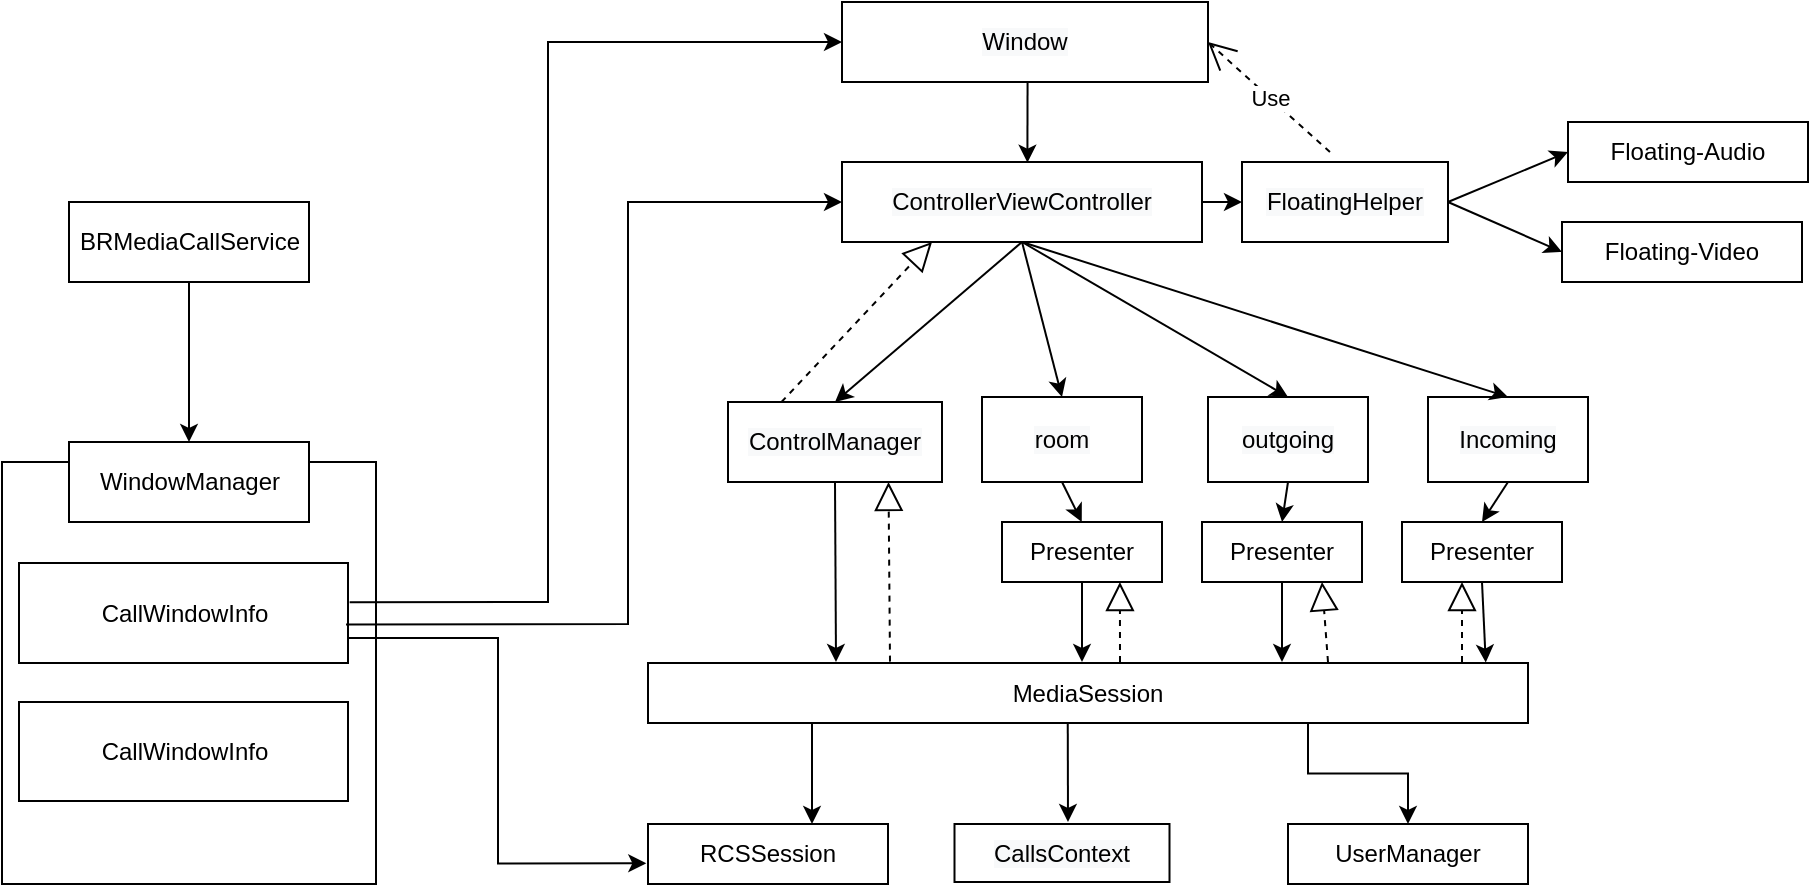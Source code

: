 <mxfile version="16.5.3" type="github">
  <diagram id="acTN-JfKOtrDDLTQ5gmf" name="第 1 页">
    <mxGraphModel dx="1031" dy="534" grid="1" gridSize="10" guides="1" tooltips="1" connect="1" arrows="1" fold="1" page="1" pageScale="1" pageWidth="827" pageHeight="1169" math="0" shadow="0">
      <root>
        <mxCell id="0" />
        <mxCell id="1" parent="0" />
        <mxCell id="Y4kB_IvztM1Yx5xasDbs-2" value="BRMediaCallService" style="rounded=0;whiteSpace=wrap;html=1;" parent="1" vertex="1">
          <mxGeometry x="40.5" y="200" width="120" height="40" as="geometry" />
        </mxCell>
        <mxCell id="Y4kB_IvztM1Yx5xasDbs-5" value="&lt;span style=&quot;color: rgb(0 , 0 , 0) ; font-family: &amp;#34;helvetica&amp;#34; ; font-size: 12px ; font-style: normal ; font-weight: 400 ; letter-spacing: normal ; text-align: center ; text-indent: 0px ; text-transform: none ; word-spacing: 0px ; background-color: rgb(248 , 249 , 250) ; display: inline ; float: none&quot;&gt;Window&lt;br&gt;&lt;/span&gt;" style="rounded=0;whiteSpace=wrap;html=1;" parent="1" vertex="1">
          <mxGeometry x="427" y="100" width="183" height="40" as="geometry" />
        </mxCell>
        <mxCell id="zN2K-Ikr6UvlPS4IyBOf-7" style="edgeStyle=orthogonalEdgeStyle;rounded=0;orthogonalLoop=1;jettySize=auto;html=1;exitX=1;exitY=0.5;exitDx=0;exitDy=0;entryX=0;entryY=0.5;entryDx=0;entryDy=0;" edge="1" parent="1" source="Y4kB_IvztM1Yx5xasDbs-6" target="zN2K-Ikr6UvlPS4IyBOf-1">
          <mxGeometry relative="1" as="geometry" />
        </mxCell>
        <mxCell id="Y4kB_IvztM1Yx5xasDbs-6" value="&lt;span style=&quot;color: rgb(0 , 0 , 0) ; font-family: &amp;#34;helvetica&amp;#34; ; font-size: 12px ; font-style: normal ; font-weight: 400 ; letter-spacing: normal ; text-align: center ; text-indent: 0px ; text-transform: none ; word-spacing: 0px ; background-color: rgb(248 , 249 , 250) ; display: inline ; float: none&quot;&gt;ControllerViewController&lt;br&gt;&lt;/span&gt;" style="rounded=0;whiteSpace=wrap;html=1;" parent="1" vertex="1">
          <mxGeometry x="427" y="180" width="180" height="40" as="geometry" />
        </mxCell>
        <mxCell id="Y4kB_IvztM1Yx5xasDbs-14" value="&lt;span style=&quot;color: rgb(0 , 0 , 0) ; font-family: &amp;#34;helvetica&amp;#34; ; font-size: 12px ; font-style: normal ; font-weight: 400 ; letter-spacing: normal ; text-align: center ; text-indent: 0px ; text-transform: none ; word-spacing: 0px ; background-color: rgb(248 , 249 , 250) ; display: inline ; float: none&quot;&gt;Incoming&lt;br&gt;&lt;/span&gt;" style="rounded=0;whiteSpace=wrap;html=1;" parent="1" vertex="1">
          <mxGeometry x="720" y="297.5" width="80" height="42.5" as="geometry" />
        </mxCell>
        <mxCell id="Y4kB_IvztM1Yx5xasDbs-15" value="&lt;span style=&quot;color: rgb(0 , 0 , 0) ; font-family: &amp;#34;helvetica&amp;#34; ; font-size: 12px ; font-style: normal ; font-weight: 400 ; letter-spacing: normal ; text-align: center ; text-indent: 0px ; text-transform: none ; word-spacing: 0px ; background-color: rgb(248 , 249 , 250) ; display: inline ; float: none&quot;&gt;outgoing&lt;br&gt;&lt;/span&gt;" style="rounded=0;whiteSpace=wrap;html=1;" parent="1" vertex="1">
          <mxGeometry x="610" y="297.5" width="80" height="42.5" as="geometry" />
        </mxCell>
        <mxCell id="Y4kB_IvztM1Yx5xasDbs-16" value="&lt;span style=&quot;color: rgb(0 , 0 , 0) ; font-family: &amp;#34;helvetica&amp;#34; ; font-size: 12px ; font-style: normal ; font-weight: 400 ; letter-spacing: normal ; text-align: center ; text-indent: 0px ; text-transform: none ; word-spacing: 0px ; background-color: rgb(248 , 249 , 250) ; display: inline ; float: none&quot;&gt;room&lt;br&gt;&lt;/span&gt;" style="rounded=0;whiteSpace=wrap;html=1;" parent="1" vertex="1">
          <mxGeometry x="497" y="297.5" width="80" height="42.5" as="geometry" />
        </mxCell>
        <mxCell id="Y4kB_IvztM1Yx5xasDbs-20" value="&lt;span style=&quot;color: rgb(0 , 0 , 0) ; font-family: &amp;#34;helvetica&amp;#34; ; font-size: 12px ; font-style: normal ; font-weight: 400 ; letter-spacing: normal ; text-align: center ; text-indent: 0px ; text-transform: none ; word-spacing: 0px ; background-color: rgb(248 , 249 , 250) ; display: inline ; float: none&quot;&gt;ControlManager&lt;br&gt;&lt;/span&gt;" style="rounded=0;whiteSpace=wrap;html=1;" parent="1" vertex="1">
          <mxGeometry x="370" y="300" width="107" height="40" as="geometry" />
        </mxCell>
        <mxCell id="ao_8VVx3gSUKnJxirugj-9" style="edgeStyle=orthogonalEdgeStyle;rounded=0;orthogonalLoop=1;jettySize=auto;html=1;exitX=0.75;exitY=1;exitDx=0;exitDy=0;entryX=0.5;entryY=0;entryDx=0;entryDy=0;" parent="1" source="Y4kB_IvztM1Yx5xasDbs-25" target="ao_8VVx3gSUKnJxirugj-7" edge="1">
          <mxGeometry relative="1" as="geometry" />
        </mxCell>
        <mxCell id="Y4kB_IvztM1Yx5xasDbs-25" value="MediaSession" style="rounded=0;whiteSpace=wrap;html=1;" parent="1" vertex="1">
          <mxGeometry x="330" y="430.5" width="440" height="30" as="geometry" />
        </mxCell>
        <mxCell id="Y4kB_IvztM1Yx5xasDbs-33" value="RCSSession" style="rounded=0;whiteSpace=wrap;html=1;" parent="1" vertex="1">
          <mxGeometry x="330" y="511" width="120" height="30" as="geometry" />
        </mxCell>
        <mxCell id="Y4kB_IvztM1Yx5xasDbs-35" value="" style="endArrow=classic;html=1;rounded=0;exitX=0.5;exitY=1;exitDx=0;exitDy=0;entryX=0.5;entryY=0;entryDx=0;entryDy=0;" parent="1" source="Y4kB_IvztM1Yx5xasDbs-6" target="Y4kB_IvztM1Yx5xasDbs-20" edge="1">
          <mxGeometry width="50" height="50" relative="1" as="geometry">
            <mxPoint x="487" y="420" as="sourcePoint" />
            <mxPoint x="537" y="370" as="targetPoint" />
          </mxGeometry>
        </mxCell>
        <mxCell id="Y4kB_IvztM1Yx5xasDbs-36" value="" style="endArrow=classic;html=1;rounded=0;entryX=0.5;entryY=0;entryDx=0;entryDy=0;" parent="1" target="Y4kB_IvztM1Yx5xasDbs-16" edge="1">
          <mxGeometry width="50" height="50" relative="1" as="geometry">
            <mxPoint x="517" y="220" as="sourcePoint" />
            <mxPoint x="177" y="300" as="targetPoint" />
          </mxGeometry>
        </mxCell>
        <mxCell id="Y4kB_IvztM1Yx5xasDbs-37" value="" style="endArrow=classic;html=1;rounded=0;entryX=0.5;entryY=0;entryDx=0;entryDy=0;" parent="1" target="Y4kB_IvztM1Yx5xasDbs-15" edge="1">
          <mxGeometry width="50" height="50" relative="1" as="geometry">
            <mxPoint x="517" y="220" as="sourcePoint" />
            <mxPoint x="177" y="300" as="targetPoint" />
          </mxGeometry>
        </mxCell>
        <mxCell id="Y4kB_IvztM1Yx5xasDbs-38" value="" style="endArrow=classic;html=1;rounded=0;exitX=0.5;exitY=1;exitDx=0;exitDy=0;entryX=0.5;entryY=0;entryDx=0;entryDy=0;" parent="1" source="Y4kB_IvztM1Yx5xasDbs-6" target="Y4kB_IvztM1Yx5xasDbs-14" edge="1">
          <mxGeometry width="50" height="50" relative="1" as="geometry">
            <mxPoint x="392" y="260" as="sourcePoint" />
            <mxPoint x="202" y="330" as="targetPoint" />
          </mxGeometry>
        </mxCell>
        <mxCell id="Y4kB_IvztM1Yx5xasDbs-39" value="" style="endArrow=classic;html=1;rounded=0;exitX=0.5;exitY=1;exitDx=0;exitDy=0;" parent="1" source="Y4kB_IvztM1Yx5xasDbs-20" edge="1">
          <mxGeometry width="50" height="50" relative="1" as="geometry">
            <mxPoint x="642" y="270" as="sourcePoint" />
            <mxPoint x="424" y="430" as="targetPoint" />
            <Array as="points" />
          </mxGeometry>
        </mxCell>
        <mxCell id="Y4kB_IvztM1Yx5xasDbs-40" value="" style="endArrow=classic;html=1;rounded=0;entryX=0.5;entryY=0;entryDx=0;entryDy=0;" parent="1" edge="1">
          <mxGeometry width="50" height="50" relative="1" as="geometry">
            <mxPoint x="412" y="461" as="sourcePoint" />
            <mxPoint x="412" y="511" as="targetPoint" />
          </mxGeometry>
        </mxCell>
        <mxCell id="Y4kB_IvztM1Yx5xasDbs-41" value="Presenter" style="rounded=0;whiteSpace=wrap;html=1;" parent="1" vertex="1">
          <mxGeometry x="507" y="360" width="80" height="30" as="geometry" />
        </mxCell>
        <mxCell id="Y4kB_IvztM1Yx5xasDbs-42" value="Presenter" style="rounded=0;whiteSpace=wrap;html=1;" parent="1" vertex="1">
          <mxGeometry x="607" y="360" width="80" height="30" as="geometry" />
        </mxCell>
        <mxCell id="Y4kB_IvztM1Yx5xasDbs-43" value="Presenter" style="rounded=0;whiteSpace=wrap;html=1;" parent="1" vertex="1">
          <mxGeometry x="707" y="360" width="80" height="30" as="geometry" />
        </mxCell>
        <mxCell id="Y4kB_IvztM1Yx5xasDbs-44" value="" style="endArrow=classic;html=1;rounded=0;exitX=0.5;exitY=1;exitDx=0;exitDy=0;" parent="1" source="Y4kB_IvztM1Yx5xasDbs-41" edge="1">
          <mxGeometry width="50" height="50" relative="1" as="geometry">
            <mxPoint x="547" y="420" as="sourcePoint" />
            <mxPoint x="547" y="430" as="targetPoint" />
          </mxGeometry>
        </mxCell>
        <mxCell id="Y4kB_IvztM1Yx5xasDbs-47" value="" style="endArrow=classic;html=1;rounded=0;exitX=0.5;exitY=1;exitDx=0;exitDy=0;" parent="1" source="Y4kB_IvztM1Yx5xasDbs-42" edge="1">
          <mxGeometry width="50" height="50" relative="1" as="geometry">
            <mxPoint x="557" y="400" as="sourcePoint" />
            <mxPoint x="647" y="430" as="targetPoint" />
          </mxGeometry>
        </mxCell>
        <mxCell id="Y4kB_IvztM1Yx5xasDbs-48" value="" style="endArrow=classic;html=1;rounded=0;exitX=0.5;exitY=1;exitDx=0;exitDy=0;entryX=0.952;entryY=-0.008;entryDx=0;entryDy=0;entryPerimeter=0;" parent="1" source="Y4kB_IvztM1Yx5xasDbs-43" target="Y4kB_IvztM1Yx5xasDbs-25" edge="1">
          <mxGeometry width="50" height="50" relative="1" as="geometry">
            <mxPoint x="567" y="410" as="sourcePoint" />
            <mxPoint x="752" y="428" as="targetPoint" />
          </mxGeometry>
        </mxCell>
        <mxCell id="Y4kB_IvztM1Yx5xasDbs-49" value="" style="endArrow=classic;html=1;rounded=0;entryX=0.455;entryY=-0.087;entryDx=0;entryDy=0;entryPerimeter=0;exitX=0.5;exitY=1;exitDx=0;exitDy=0;" parent="1" source="Y4kB_IvztM1Yx5xasDbs-16" edge="1">
          <mxGeometry width="50" height="50" relative="1" as="geometry">
            <mxPoint x="547" y="330" as="sourcePoint" />
            <mxPoint x="546.88" y="360" as="targetPoint" />
          </mxGeometry>
        </mxCell>
        <mxCell id="Y4kB_IvztM1Yx5xasDbs-50" value="" style="endArrow=classic;html=1;rounded=0;exitX=0.5;exitY=1;exitDx=0;exitDy=0;" parent="1" source="Y4kB_IvztM1Yx5xasDbs-15" edge="1">
          <mxGeometry width="50" height="50" relative="1" as="geometry">
            <mxPoint x="646.68" y="330" as="sourcePoint" />
            <mxPoint x="647" y="360" as="targetPoint" />
          </mxGeometry>
        </mxCell>
        <mxCell id="Y4kB_IvztM1Yx5xasDbs-51" value="" style="endArrow=classic;html=1;rounded=0;exitX=0.5;exitY=1;exitDx=0;exitDy=0;" parent="1" source="Y4kB_IvztM1Yx5xasDbs-14" edge="1">
          <mxGeometry width="50" height="50" relative="1" as="geometry">
            <mxPoint x="746.68" y="330" as="sourcePoint" />
            <mxPoint x="747" y="360" as="targetPoint" />
          </mxGeometry>
        </mxCell>
        <mxCell id="Y4kB_IvztM1Yx5xasDbs-54" value="" style="endArrow=block;dashed=1;endFill=0;endSize=12;html=1;rounded=0;entryX=0.75;entryY=1;entryDx=0;entryDy=0;exitX=0.275;exitY=-0.023;exitDx=0;exitDy=0;exitPerimeter=0;" parent="1" source="Y4kB_IvztM1Yx5xasDbs-25" target="Y4kB_IvztM1Yx5xasDbs-20" edge="1">
          <mxGeometry width="160" relative="1" as="geometry">
            <mxPoint x="450" y="420" as="sourcePoint" />
            <mxPoint x="897" y="460" as="targetPoint" />
          </mxGeometry>
        </mxCell>
        <mxCell id="Y4kB_IvztM1Yx5xasDbs-55" value="" style="endArrow=block;dashed=1;endFill=0;endSize=12;html=1;rounded=0;entryX=0.518;entryY=1.1;entryDx=0;entryDy=0;entryPerimeter=0;" parent="1" edge="1">
          <mxGeometry width="160" relative="1" as="geometry">
            <mxPoint x="737" y="430" as="sourcePoint" />
            <mxPoint x="737.0" y="390" as="targetPoint" />
          </mxGeometry>
        </mxCell>
        <mxCell id="Y4kB_IvztM1Yx5xasDbs-56" value="" style="endArrow=block;dashed=1;endFill=0;endSize=12;html=1;rounded=0;entryX=0.518;entryY=1.1;entryDx=0;entryDy=0;entryPerimeter=0;" parent="1" edge="1">
          <mxGeometry width="160" relative="1" as="geometry">
            <mxPoint x="670" y="430" as="sourcePoint" />
            <mxPoint x="667" y="390" as="targetPoint" />
          </mxGeometry>
        </mxCell>
        <mxCell id="Y4kB_IvztM1Yx5xasDbs-57" value="" style="endArrow=block;dashed=1;endFill=0;endSize=12;html=1;rounded=0;entryX=0.518;entryY=1.1;entryDx=0;entryDy=0;entryPerimeter=0;" parent="1" edge="1">
          <mxGeometry width="160" relative="1" as="geometry">
            <mxPoint x="566" y="430" as="sourcePoint" />
            <mxPoint x="565.96" y="390" as="targetPoint" />
          </mxGeometry>
        </mxCell>
        <mxCell id="Y4kB_IvztM1Yx5xasDbs-58" value="" style="endArrow=block;dashed=1;endFill=0;endSize=12;html=1;rounded=0;exitX=0.25;exitY=0;exitDx=0;exitDy=0;entryX=0.25;entryY=1;entryDx=0;entryDy=0;" parent="1" source="Y4kB_IvztM1Yx5xasDbs-20" target="Y4kB_IvztM1Yx5xasDbs-6" edge="1">
          <mxGeometry width="160" relative="1" as="geometry">
            <mxPoint x="159.08" y="300" as="sourcePoint" />
            <mxPoint x="312" y="230" as="targetPoint" />
          </mxGeometry>
        </mxCell>
        <mxCell id="wlhcTxPOYqE-Y0xlIYoe-3" value="&lt;br&gt;&lt;br&gt;&lt;br&gt;&lt;br&gt;&lt;br&gt;&lt;br&gt;&lt;br&gt;&lt;br&gt;&lt;br&gt;&lt;br&gt;&lt;br&gt;&lt;p class=&quot;p1&quot;&gt;&lt;/p&gt;&lt;br&gt;&lt;br&gt;" style="rounded=0;whiteSpace=wrap;html=1;" parent="1" vertex="1">
          <mxGeometry x="7" y="330" width="187" height="211" as="geometry" />
        </mxCell>
        <mxCell id="wlhcTxPOYqE-Y0xlIYoe-5" value="CallWindowInfo" style="rounded=0;whiteSpace=wrap;html=1;" parent="1" vertex="1">
          <mxGeometry x="15.5" y="450" width="164.5" height="49.5" as="geometry" />
        </mxCell>
        <mxCell id="ao_8VVx3gSUKnJxirugj-10" style="edgeStyle=orthogonalEdgeStyle;rounded=0;orthogonalLoop=1;jettySize=auto;html=1;exitX=1;exitY=0.75;exitDx=0;exitDy=0;entryX=-0.007;entryY=0.655;entryDx=0;entryDy=0;entryPerimeter=0;" parent="1" source="i35a-79PpYzdMgZfZS3p-71" target="Y4kB_IvztM1Yx5xasDbs-33" edge="1">
          <mxGeometry relative="1" as="geometry" />
        </mxCell>
        <mxCell id="i35a-79PpYzdMgZfZS3p-71" value="CallWindowInfo" style="rounded=0;whiteSpace=wrap;html=1;" parent="1" vertex="1">
          <mxGeometry x="15.5" y="380.5" width="164.5" height="50" as="geometry" />
        </mxCell>
        <mxCell id="Y4kB_IvztM1Yx5xasDbs-8" value="" style="endArrow=classic;html=1;rounded=0;entryX=0;entryY=0.5;entryDx=0;entryDy=0;exitX=1.005;exitY=0.392;exitDx=0;exitDy=0;exitPerimeter=0;" parent="1" source="i35a-79PpYzdMgZfZS3p-71" target="Y4kB_IvztM1Yx5xasDbs-5" edge="1">
          <mxGeometry width="50" height="50" relative="1" as="geometry">
            <mxPoint x="382" y="180" as="sourcePoint" />
            <mxPoint x="537" y="390" as="targetPoint" />
            <Array as="points">
              <mxPoint x="280" y="400" />
              <mxPoint x="280" y="363" />
              <mxPoint x="280" y="120" />
              <mxPoint x="360" y="120" />
            </Array>
          </mxGeometry>
        </mxCell>
        <mxCell id="Y4kB_IvztM1Yx5xasDbs-11" value="" style="endArrow=classic;html=1;rounded=0;entryX=0;entryY=0.5;entryDx=0;entryDy=0;exitX=0.994;exitY=0.615;exitDx=0;exitDy=0;exitPerimeter=0;" parent="1" source="i35a-79PpYzdMgZfZS3p-71" target="Y4kB_IvztM1Yx5xasDbs-6" edge="1">
          <mxGeometry width="50" height="50" relative="1" as="geometry">
            <mxPoint x="180" y="370" as="sourcePoint" />
            <mxPoint x="347" y="300" as="targetPoint" />
            <Array as="points">
              <mxPoint x="320" y="411" />
              <mxPoint x="320" y="200" />
            </Array>
          </mxGeometry>
        </mxCell>
        <mxCell id="ao_8VVx3gSUKnJxirugj-1" value="" style="endArrow=classic;html=1;rounded=0;exitX=0.507;exitY=1.008;exitDx=0;exitDy=0;entryX=0.515;entryY=0.008;entryDx=0;entryDy=0;entryPerimeter=0;exitPerimeter=0;" parent="1" source="Y4kB_IvztM1Yx5xasDbs-5" target="Y4kB_IvztM1Yx5xasDbs-6" edge="1">
          <mxGeometry width="50" height="50" relative="1" as="geometry">
            <mxPoint x="433.5" y="350" as="sourcePoint" />
            <mxPoint x="434" y="440" as="targetPoint" />
            <Array as="points" />
          </mxGeometry>
        </mxCell>
        <mxCell id="ao_8VVx3gSUKnJxirugj-2" value="Floating-Audio" style="rounded=0;whiteSpace=wrap;html=1;" parent="1" vertex="1">
          <mxGeometry x="790" y="160" width="120" height="30" as="geometry" />
        </mxCell>
        <mxCell id="ao_8VVx3gSUKnJxirugj-3" value="Floating-Video" style="rounded=0;whiteSpace=wrap;html=1;" parent="1" vertex="1">
          <mxGeometry x="787" y="210" width="120" height="30" as="geometry" />
        </mxCell>
        <mxCell id="ao_8VVx3gSUKnJxirugj-6" value="" style="endArrow=classic;html=1;rounded=0;exitX=1;exitY=0.5;exitDx=0;exitDy=0;entryX=0;entryY=0.5;entryDx=0;entryDy=0;" parent="1" source="zN2K-Ikr6UvlPS4IyBOf-1" target="ao_8VVx3gSUKnJxirugj-3" edge="1">
          <mxGeometry width="50" height="50" relative="1" as="geometry">
            <mxPoint x="620" y="130" as="sourcePoint" />
            <mxPoint x="649.0" y="95.0" as="targetPoint" />
            <Array as="points" />
          </mxGeometry>
        </mxCell>
        <mxCell id="ao_8VVx3gSUKnJxirugj-7" value="UserManager" style="rounded=0;whiteSpace=wrap;html=1;" parent="1" vertex="1">
          <mxGeometry x="650" y="511" width="120" height="30" as="geometry" />
        </mxCell>
        <mxCell id="ao_8VVx3gSUKnJxirugj-11" value="WindowManager" style="rounded=0;whiteSpace=wrap;html=1;" parent="1" vertex="1">
          <mxGeometry x="40.5" y="320" width="120" height="40" as="geometry" />
        </mxCell>
        <mxCell id="zN2K-Ikr6UvlPS4IyBOf-1" value="&lt;span style=&quot;color: rgb(0 , 0 , 0) ; font-family: &amp;#34;helvetica&amp;#34; ; font-size: 12px ; font-style: normal ; font-weight: 400 ; letter-spacing: normal ; text-align: center ; text-indent: 0px ; text-transform: none ; word-spacing: 0px ; background-color: rgb(248 , 249 , 250) ; display: inline ; float: none&quot;&gt;FloatingHelper&lt;br&gt;&lt;/span&gt;" style="rounded=0;whiteSpace=wrap;html=1;" vertex="1" parent="1">
          <mxGeometry x="627" y="180" width="103" height="40" as="geometry" />
        </mxCell>
        <mxCell id="zN2K-Ikr6UvlPS4IyBOf-6" value="" style="endArrow=classic;html=1;rounded=0;exitX=1;exitY=0.5;exitDx=0;exitDy=0;entryX=0;entryY=0.5;entryDx=0;entryDy=0;" edge="1" parent="1" source="zN2K-Ikr6UvlPS4IyBOf-1" target="ao_8VVx3gSUKnJxirugj-2">
          <mxGeometry width="50" height="50" relative="1" as="geometry">
            <mxPoint x="720" y="210" as="sourcePoint" />
            <mxPoint x="770" y="255" as="targetPoint" />
            <Array as="points" />
          </mxGeometry>
        </mxCell>
        <mxCell id="zN2K-Ikr6UvlPS4IyBOf-12" value="" style="endArrow=classic;html=1;rounded=0;exitX=0.5;exitY=1;exitDx=0;exitDy=0;entryX=0.5;entryY=0;entryDx=0;entryDy=0;" edge="1" parent="1" source="Y4kB_IvztM1Yx5xasDbs-2" target="ao_8VVx3gSUKnJxirugj-11">
          <mxGeometry width="50" height="50" relative="1" as="geometry">
            <mxPoint x="250" y="350" as="sourcePoint" />
            <mxPoint x="300" y="300" as="targetPoint" />
          </mxGeometry>
        </mxCell>
        <mxCell id="zN2K-Ikr6UvlPS4IyBOf-18" value="Use" style="endArrow=open;endSize=12;dashed=1;html=1;rounded=0;exitX=0.427;exitY=-0.124;exitDx=0;exitDy=0;exitPerimeter=0;entryX=1;entryY=0.5;entryDx=0;entryDy=0;" edge="1" parent="1" source="zN2K-Ikr6UvlPS4IyBOf-1" target="Y4kB_IvztM1Yx5xasDbs-5">
          <mxGeometry width="160" relative="1" as="geometry">
            <mxPoint x="640" y="110" as="sourcePoint" />
            <mxPoint x="800" y="110" as="targetPoint" />
          </mxGeometry>
        </mxCell>
        <mxCell id="zN2K-Ikr6UvlPS4IyBOf-19" value="&lt;span style=&quot;color: rgb(0 , 0 , 0) ; font-family: &amp;#34;helvetica&amp;#34; ; font-size: 12px ; font-style: normal ; font-weight: 400 ; letter-spacing: normal ; text-align: center ; text-indent: 0px ; text-transform: none ; word-spacing: 0px ; background-color: rgb(248 , 249 , 250) ; display: inline ; float: none&quot;&gt;CallsContext&lt;br&gt;&lt;/span&gt;" style="rounded=0;whiteSpace=wrap;html=1;" vertex="1" parent="1">
          <mxGeometry x="483.25" y="511" width="107.5" height="29" as="geometry" />
        </mxCell>
        <mxCell id="zN2K-Ikr6UvlPS4IyBOf-21" value="" style="endArrow=classic;html=1;rounded=0;exitX=0.477;exitY=1.006;exitDx=0;exitDy=0;exitPerimeter=0;" edge="1" parent="1" source="Y4kB_IvztM1Yx5xasDbs-25">
          <mxGeometry width="50" height="50" relative="1" as="geometry">
            <mxPoint x="536" y="470" as="sourcePoint" />
            <mxPoint x="540" y="510" as="targetPoint" />
          </mxGeometry>
        </mxCell>
      </root>
    </mxGraphModel>
  </diagram>
</mxfile>
